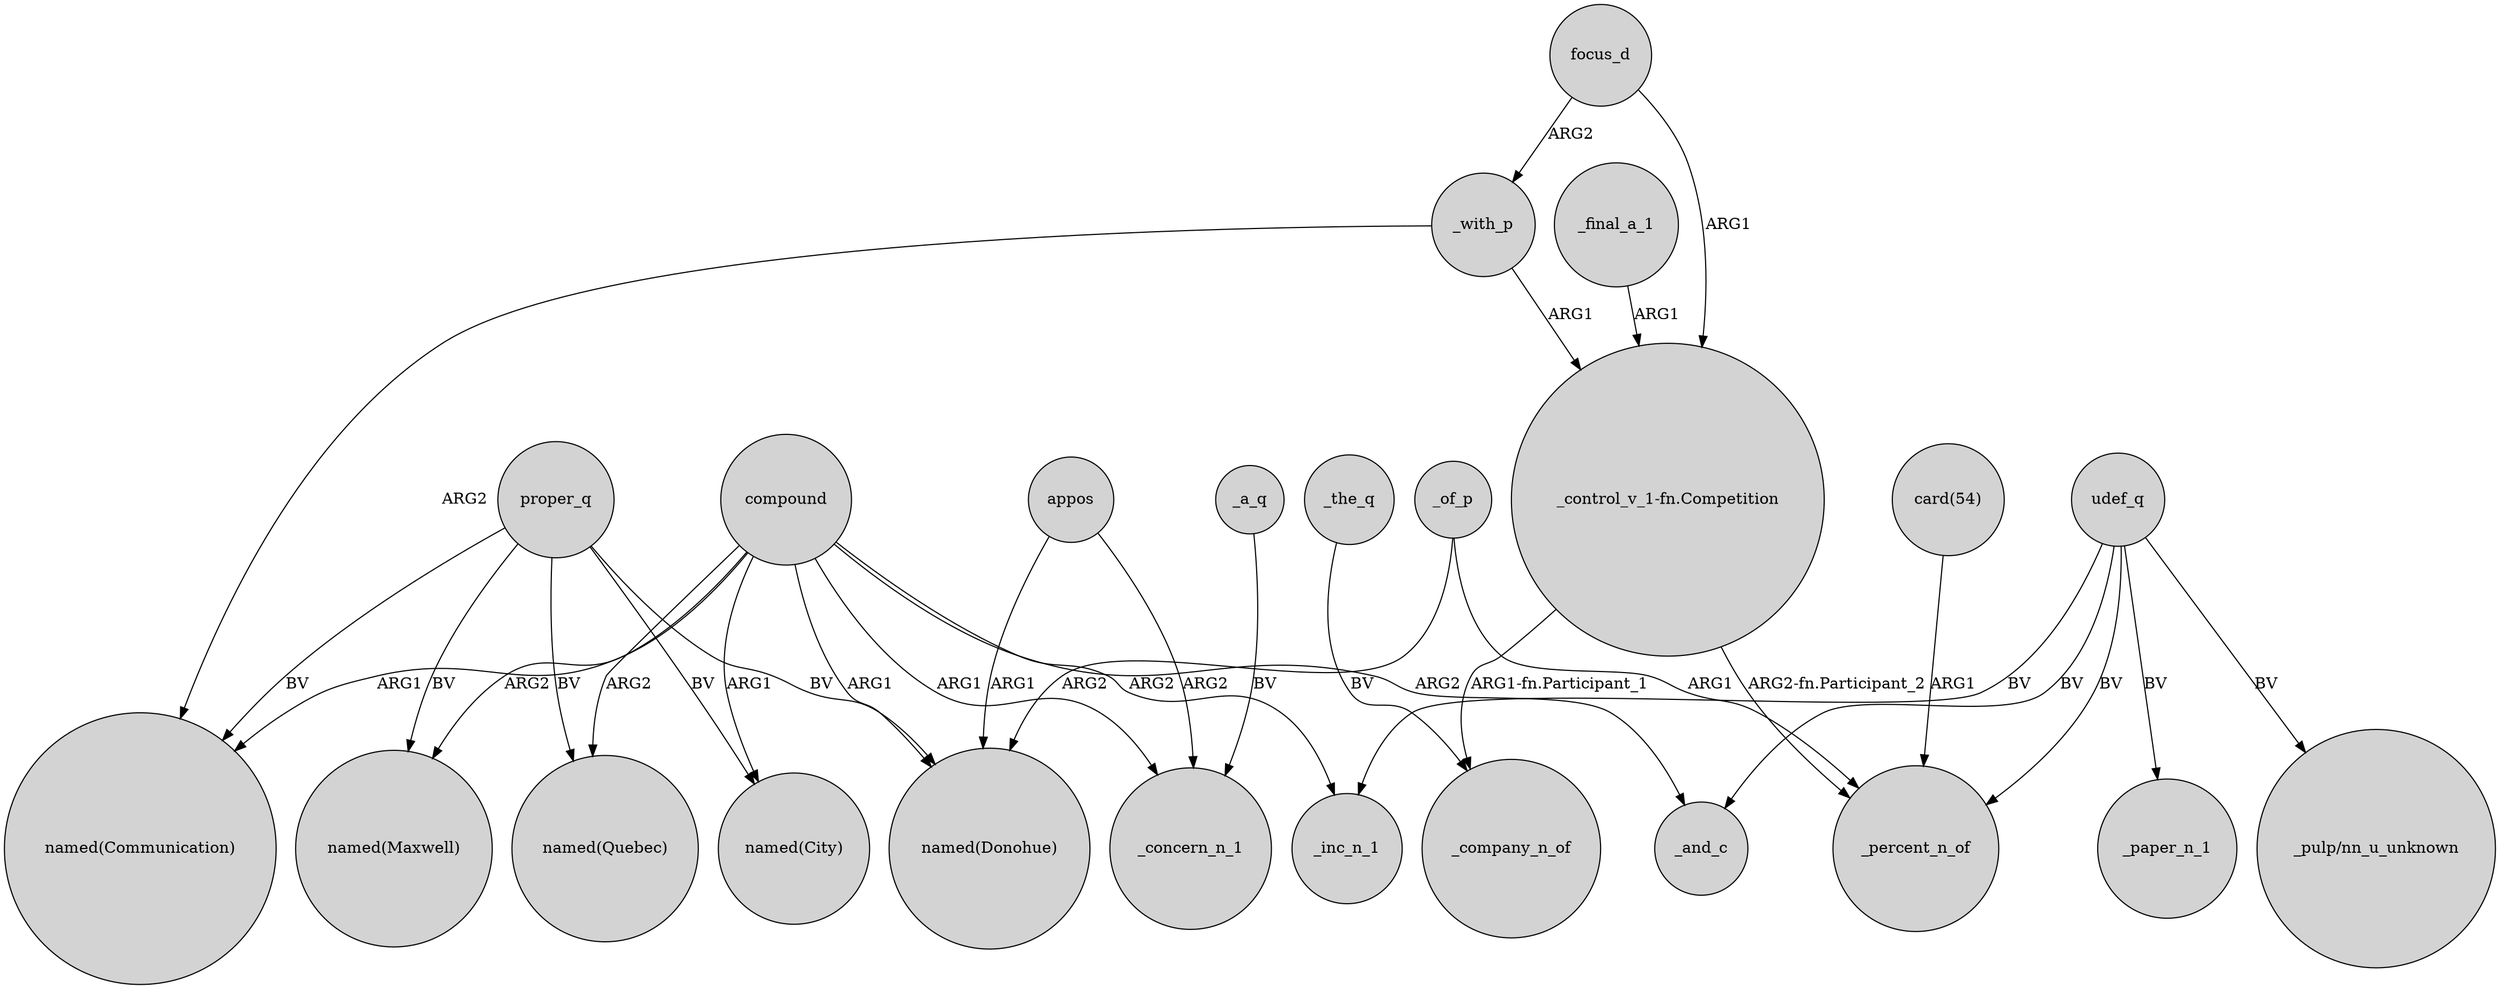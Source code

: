 digraph {
	node [shape=circle style=filled]
	proper_q -> "named(Quebec)" [label=BV]
	compound -> "named(City)" [label=ARG1]
	"_control_v_1-fn.Competition" -> _percent_n_of [label="ARG2-fn.Participant_2"]
	focus_d -> _with_p [label=ARG2]
	"card(54)" -> _percent_n_of [label=ARG1]
	udef_q -> _paper_n_1 [label=BV]
	appos -> _concern_n_1 [label=ARG2]
	_with_p -> "named(Communication)" [label=ARG2]
	udef_q -> _and_c [label=BV]
	_of_p -> _percent_n_of [label=ARG1]
	compound -> _and_c [label=ARG2]
	compound -> "named(Communication)" [label=ARG1]
	udef_q -> _inc_n_1 [label=BV]
	compound -> _inc_n_1 [label=ARG2]
	compound -> "named(Quebec)" [label=ARG2]
	udef_q -> "_pulp/nn_u_unknown" [label=BV]
	_a_q -> _concern_n_1 [label=BV]
	proper_q -> "named(Communication)" [label=BV]
	udef_q -> _percent_n_of [label=BV]
	_with_p -> "_control_v_1-fn.Competition" [label=ARG1]
	proper_q -> "named(Maxwell)" [label=BV]
	_of_p -> "named(Donohue)" [label=ARG2]
	compound -> _concern_n_1 [label=ARG1]
	proper_q -> "named(City)" [label=BV]
	appos -> "named(Donohue)" [label=ARG1]
	_final_a_1 -> "_control_v_1-fn.Competition" [label=ARG1]
	compound -> "named(Maxwell)" [label=ARG2]
	proper_q -> "named(Donohue)" [label=BV]
	compound -> "named(Donohue)" [label=ARG1]
	_the_q -> _company_n_of [label=BV]
	"_control_v_1-fn.Competition" -> _company_n_of [label="ARG1-fn.Participant_1"]
	focus_d -> "_control_v_1-fn.Competition" [label=ARG1]
}
